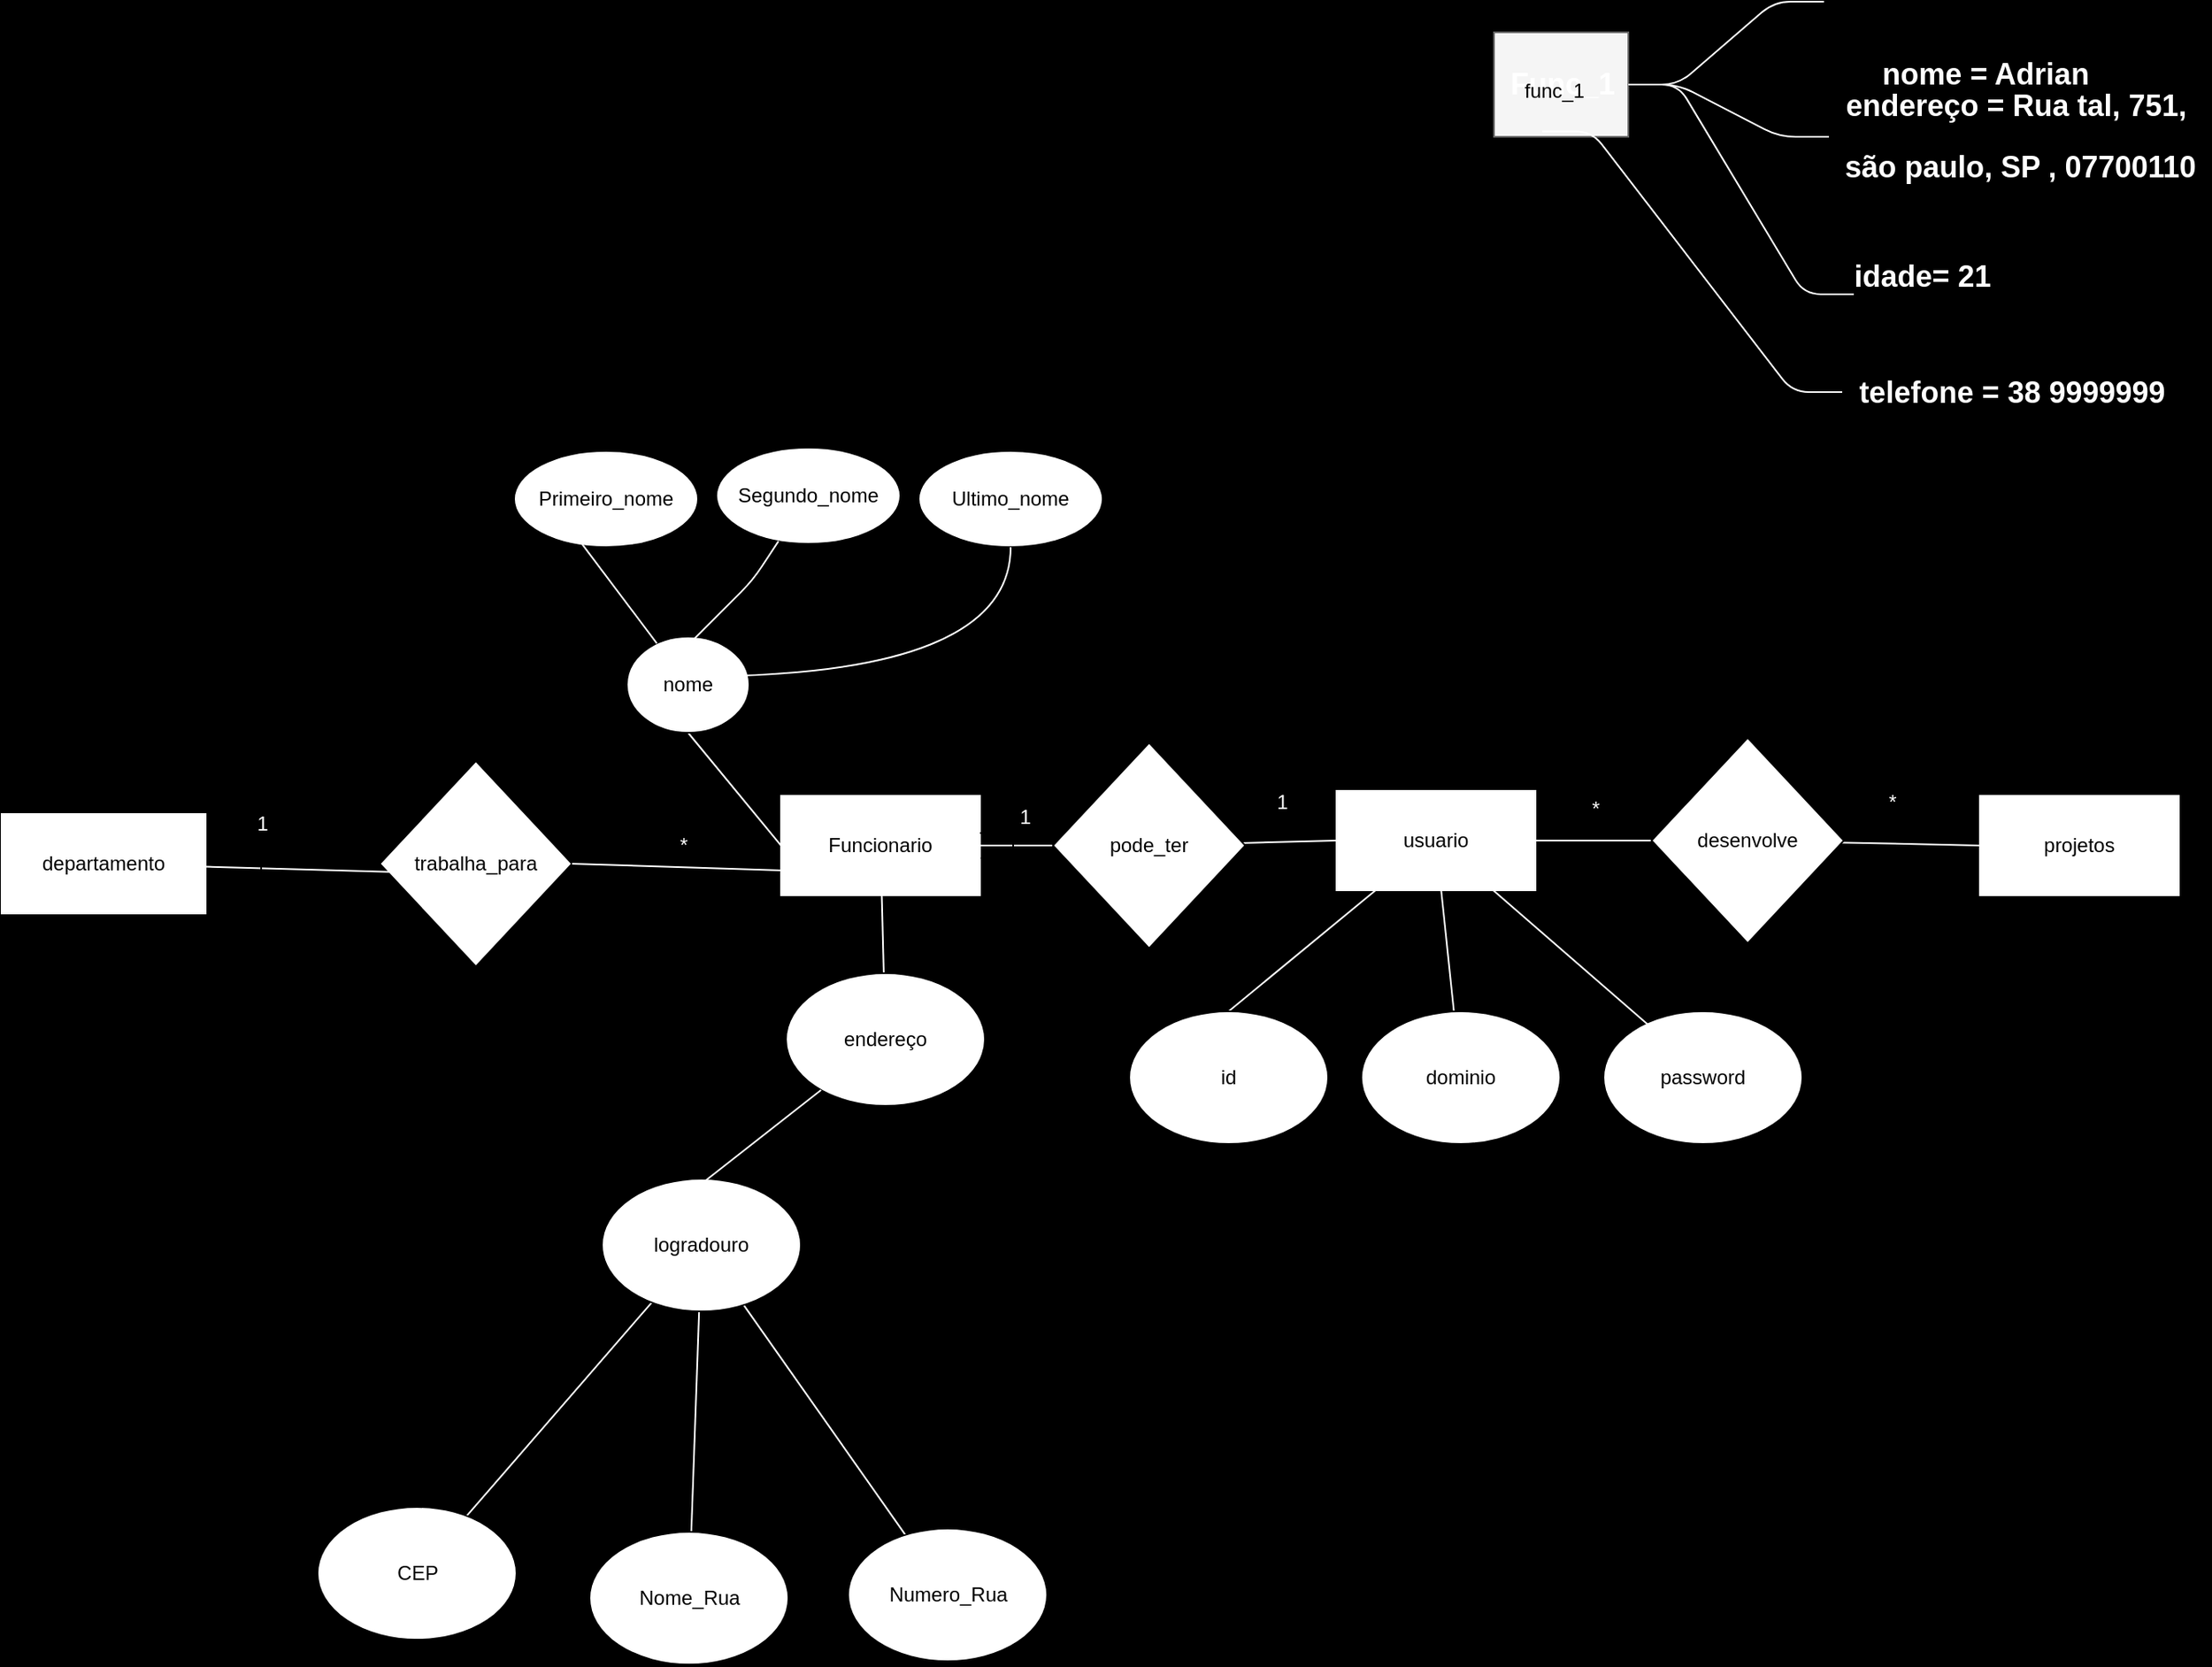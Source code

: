 <mxfile>
    <diagram id="6IQLktUHSXBFyGcQcADn" name="Página-1">
        <mxGraphModel dx="1440" dy="1044" grid="0" gridSize="10" guides="1" tooltips="1" connect="1" arrows="1" fold="1" page="0" pageScale="1" pageWidth="827" pageHeight="1169" background="#000000" math="0" shadow="0">
            <root>
                <mxCell id="0"/>
                <mxCell id="1" parent="0"/>
                <mxCell id="20" style="edgeStyle=none;html=1;" edge="1" parent="1" source="9" target="10">
                    <mxGeometry relative="1" as="geometry"/>
                </mxCell>
                <mxCell id="21" style="edgeStyle=none;html=1;strokeColor=#FFFFFF;endArrow=none;endFill=0;" edge="1" parent="1" source="9" target="10">
                    <mxGeometry relative="1" as="geometry"/>
                </mxCell>
                <mxCell id="23" style="edgeStyle=none;html=1;exitX=0;exitY=0.5;exitDx=0;exitDy=0;entryX=0.5;entryY=1;entryDx=0;entryDy=0;strokeColor=#FFFFFF;endArrow=none;endFill=0;" edge="1" parent="1" source="9" target="22">
                    <mxGeometry relative="1" as="geometry"/>
                </mxCell>
                <mxCell id="60" style="edgeStyle=none;shape=connector;rounded=1;html=1;strokeColor=#FFFFFF;align=center;verticalAlign=middle;fontFamily=Helvetica;fontSize=11;fontColor=default;labelBackgroundColor=default;endArrow=none;endFill=0;" edge="1" parent="1" source="9" target="59">
                    <mxGeometry relative="1" as="geometry"/>
                </mxCell>
                <mxCell id="9" value="Funcionario" style="rounded=0;whiteSpace=wrap;html=1;strokeColor=#FFFFFF;" vertex="1" parent="1">
                    <mxGeometry x="167" y="270" width="120" height="60" as="geometry"/>
                </mxCell>
                <mxCell id="15" style="edgeStyle=none;html=1;strokeColor=#FFFFFF;endArrow=none;endFill=0;" edge="1" parent="1" source="30" target="11">
                    <mxGeometry relative="1" as="geometry"/>
                </mxCell>
                <mxCell id="16" style="edgeStyle=none;html=1;strokeColor=#FFFFFF;endArrow=none;endFill=0;" edge="1" parent="1" source="30" target="12">
                    <mxGeometry relative="1" as="geometry"/>
                </mxCell>
                <mxCell id="17" style="edgeStyle=none;html=1;strokeColor=#FFFFFF;endArrow=none;endFill=0;" edge="1" parent="1" source="30" target="13">
                    <mxGeometry relative="1" as="geometry">
                        <mxPoint x="626.996" y="413.404" as="sourcePoint"/>
                        <mxPoint x="705.209" y="543.002" as="targetPoint"/>
                    </mxGeometry>
                </mxCell>
                <mxCell id="10" value="endereço" style="ellipse;whiteSpace=wrap;html=1;" vertex="1" parent="1">
                    <mxGeometry x="170" y="377" width="120" height="80" as="geometry"/>
                </mxCell>
                <mxCell id="11" value="CEP" style="ellipse;whiteSpace=wrap;html=1;" vertex="1" parent="1">
                    <mxGeometry x="-112.5" y="699" width="120" height="80" as="geometry"/>
                </mxCell>
                <mxCell id="12" value="Nome_Rua" style="ellipse;whiteSpace=wrap;html=1;" vertex="1" parent="1">
                    <mxGeometry x="51.5" y="714" width="120" height="80" as="geometry"/>
                </mxCell>
                <mxCell id="13" value="Numero_Rua" style="ellipse;whiteSpace=wrap;html=1;" vertex="1" parent="1">
                    <mxGeometry x="207.5" y="712" width="120" height="80" as="geometry"/>
                </mxCell>
                <mxCell id="18" style="edgeStyle=none;html=1;" edge="1" parent="1" source="9" target="9">
                    <mxGeometry relative="1" as="geometry"/>
                </mxCell>
                <mxCell id="22" value="nome" style="ellipse;whiteSpace=wrap;html=1;" vertex="1" parent="1">
                    <mxGeometry x="74" y="174" width="74" height="58" as="geometry"/>
                </mxCell>
                <mxCell id="24" value="Segundo_nome" style="ellipse;whiteSpace=wrap;html=1;" vertex="1" parent="1">
                    <mxGeometry x="128" y="60" width="111" height="58" as="geometry"/>
                </mxCell>
                <mxCell id="25" value="Primeiro_nome" style="ellipse;whiteSpace=wrap;html=1;" vertex="1" parent="1">
                    <mxGeometry x="6" y="62" width="111" height="58" as="geometry"/>
                </mxCell>
                <mxCell id="26" style="edgeStyle=none;html=1;entryX=0.369;entryY=0.966;entryDx=0;entryDy=0;entryPerimeter=0;strokeColor=#FFFFFF;endArrow=none;endFill=0;" edge="1" parent="1" source="22" target="25">
                    <mxGeometry relative="1" as="geometry"/>
                </mxCell>
                <mxCell id="27" style="edgeStyle=none;html=1;strokeColor=#FFFFFF;endArrow=none;endFill=0;" edge="1" parent="1" target="24">
                    <mxGeometry relative="1" as="geometry">
                        <mxPoint x="102" y="188" as="sourcePoint"/>
                        <mxPoint x="57" y="128" as="targetPoint"/>
                        <Array as="points">
                            <mxPoint x="150" y="140"/>
                        </Array>
                    </mxGeometry>
                </mxCell>
                <mxCell id="28" value="Ultimo_nome" style="ellipse;whiteSpace=wrap;html=1;" vertex="1" parent="1">
                    <mxGeometry x="250" y="62" width="111" height="58" as="geometry"/>
                </mxCell>
                <mxCell id="29" style="edgeStyle=orthogonalEdgeStyle;html=1;strokeColor=#FFFFFF;endArrow=none;endFill=0;curved=1;" edge="1" parent="1" target="28">
                    <mxGeometry relative="1" as="geometry">
                        <mxPoint x="112" y="198" as="sourcePoint"/>
                        <mxPoint x="176" y="126" as="targetPoint"/>
                    </mxGeometry>
                </mxCell>
                <mxCell id="30" value="logradouro" style="ellipse;whiteSpace=wrap;html=1;" vertex="1" parent="1">
                    <mxGeometry x="59" y="501" width="120" height="80" as="geometry"/>
                </mxCell>
                <mxCell id="31" style="edgeStyle=none;html=1;entryX=0.033;entryY=0.588;entryDx=0;entryDy=0;entryPerimeter=0;strokeColor=#FFFFFF;endArrow=none;endFill=0;" edge="1" parent="1" source="10" target="30">
                    <mxGeometry relative="1" as="geometry"/>
                </mxCell>
                <mxCell id="43" style="edgeStyle=entityRelationEdgeStyle;html=1;fontColor=#FFFFFF;endArrow=none;endFill=0;strokeColor=#FFFFFF;" edge="1" parent="1" source="35">
                    <mxGeometry relative="1" as="geometry">
                        <mxPoint x="796" y="-209" as="targetPoint"/>
                    </mxGeometry>
                </mxCell>
                <mxCell id="35" value="&lt;h2&gt;&lt;font style=&quot;color: rgb(255, 255, 255);&quot;&gt;Func_1&lt;/font&gt;&lt;/h2&gt;" style="text;html=1;align=center;verticalAlign=middle;resizable=0;points=[];autosize=1;fillColor=#f5f5f5;fontColor=#333333;strokeColor=#666666;" vertex="1" parent="1">
                    <mxGeometry x="597" y="-190.5" width="81" height="63" as="geometry"/>
                </mxCell>
                <mxCell id="36" value="&lt;h2&gt;&lt;font style=&quot;color: rgb(255, 255, 255);&quot;&gt;nome = Adrian&lt;/font&gt;&lt;/h2&gt;" style="text;html=1;align=center;verticalAlign=middle;resizable=0;points=[];autosize=1;strokeColor=none;fillColor=none;" vertex="1" parent="1">
                    <mxGeometry x="821" y="-197" width="143" height="63" as="geometry"/>
                </mxCell>
                <mxCell id="37" value="&lt;h2&gt;&lt;font style=&quot;color: rgb(255, 255, 255);&quot;&gt;endereço = Rua tal, 751,&amp;nbsp;&lt;/font&gt;&lt;/h2&gt;&lt;h2&gt;&lt;font style=&quot;color: rgb(255, 255, 255);&quot;&gt;são paulo, SP , 07700110&lt;/font&gt;&lt;/h2&gt;" style="text;html=1;align=center;verticalAlign=middle;resizable=0;points=[];autosize=1;strokeColor=none;fillColor=none;" vertex="1" parent="1">
                    <mxGeometry x="799" y="-177.5" width="230" height="100" as="geometry"/>
                </mxCell>
                <mxCell id="38" value="&lt;h2&gt;&lt;font style=&quot;color: rgb(255, 255, 255);&quot;&gt;idade= 21&lt;/font&gt;&lt;/h2&gt;" style="text;html=1;align=center;verticalAlign=middle;resizable=0;points=[];autosize=1;strokeColor=none;fillColor=none;" vertex="1" parent="1">
                    <mxGeometry x="804" y="-74.5" width="101" height="63" as="geometry"/>
                </mxCell>
                <mxCell id="39" value="&lt;h2&gt;&lt;font style=&quot;color: rgb(255, 255, 255);&quot;&gt;telefone = 38 9999999&lt;/font&gt;&lt;/h2&gt;" style="text;html=1;align=center;verticalAlign=middle;resizable=0;points=[];autosize=1;strokeColor=none;fillColor=none;" vertex="1" parent="1">
                    <mxGeometry x="807" y="-5" width="203" height="63" as="geometry"/>
                </mxCell>
                <mxCell id="44" style="edgeStyle=entityRelationEdgeStyle;html=1;fontColor=#FFFFFF;endArrow=none;endFill=0;strokeColor=#FFFFFF;" edge="1" parent="1" source="35" target="37">
                    <mxGeometry relative="1" as="geometry">
                        <mxPoint x="703" y="-147.5" as="sourcePoint"/>
                        <mxPoint x="806" y="-198.5" as="targetPoint"/>
                    </mxGeometry>
                </mxCell>
                <mxCell id="45" style="edgeStyle=entityRelationEdgeStyle;html=1;fontColor=#FFFFFF;endArrow=none;endFill=0;strokeColor=#FFFFFF;exitX=0.358;exitY=0.948;exitDx=0;exitDy=0;exitPerimeter=0;" edge="1" parent="1" source="35" target="39">
                    <mxGeometry relative="1" as="geometry">
                        <mxPoint x="679.716" y="-54.499" as="sourcePoint"/>
                        <mxPoint x="799" y="29" as="targetPoint"/>
                    </mxGeometry>
                </mxCell>
                <mxCell id="47" style="edgeStyle=entityRelationEdgeStyle;html=1;fontColor=#FFFFFF;endArrow=none;endFill=0;strokeColor=#FFFFFF;" edge="1" parent="1" source="35">
                    <mxGeometry relative="1" as="geometry">
                        <mxPoint x="690" y="-112.5" as="sourcePoint"/>
                        <mxPoint x="814" y="-32.5" as="targetPoint"/>
                    </mxGeometry>
                </mxCell>
                <mxCell id="48" value="func_1" style="text;html=1;align=center;verticalAlign=middle;resizable=0;points=[];autosize=1;strokeColor=none;fillColor=none;strokeWidth=22;" vertex="1" parent="1">
                    <mxGeometry x="606" y="-168.5" width="54" height="26" as="geometry"/>
                </mxCell>
                <mxCell id="49" value="departamento" style="rounded=0;whiteSpace=wrap;html=1;strokeColor=#FFFFFF;" vertex="1" parent="1">
                    <mxGeometry x="-303" y="281" width="123" height="60" as="geometry"/>
                </mxCell>
                <mxCell id="50" value="trabalha_para" style="rhombus;whiteSpace=wrap;html=1;" vertex="1" parent="1">
                    <mxGeometry x="-75" y="249" width="116" height="124" as="geometry"/>
                </mxCell>
                <mxCell id="51" style="edgeStyle=none;html=1;entryX=0.082;entryY=0.54;entryDx=0;entryDy=0;entryPerimeter=0;strokeColor=#FFFFFF;endArrow=none;endFill=0;" edge="1" parent="1" source="49" target="50">
                    <mxGeometry relative="1" as="geometry"/>
                </mxCell>
                <mxCell id="54" style="edgeStyle=none;html=1;entryX=1;entryY=0.5;entryDx=0;entryDy=0;strokeColor=#FFFFFF;endArrow=none;endFill=0;exitX=0;exitY=0.75;exitDx=0;exitDy=0;" edge="1" parent="1" source="9" target="50">
                    <mxGeometry relative="1" as="geometry">
                        <mxPoint x="-170" y="321" as="sourcePoint"/>
                        <mxPoint x="-47" y="322" as="targetPoint"/>
                    </mxGeometry>
                </mxCell>
                <mxCell id="56" style="edgeStyle=none;html=1;" edge="1" parent="1" source="55">
                    <mxGeometry relative="1" as="geometry">
                        <mxPoint x="-146.5" y="331.13" as="targetPoint"/>
                    </mxGeometry>
                </mxCell>
                <mxCell id="55" value="&lt;font style=&quot;color: rgb(255, 255, 255);&quot;&gt;1&lt;/font&gt;" style="text;html=1;align=center;verticalAlign=middle;resizable=0;points=[];autosize=1;strokeColor=none;fillColor=none;" vertex="1" parent="1">
                    <mxGeometry x="-159" y="274" width="25" height="26" as="geometry"/>
                </mxCell>
                <mxCell id="57" value="&lt;font style=&quot;color: rgb(255, 255, 255);&quot;&gt;*&lt;/font&gt;" style="text;html=1;align=center;verticalAlign=middle;resizable=0;points=[];autosize=1;strokeColor=none;fillColor=none;perimeterSpacing=4;strokeWidth=5;" vertex="1" parent="1">
                    <mxGeometry x="96" y="287" width="23" height="26" as="geometry"/>
                </mxCell>
                <mxCell id="66" style="edgeStyle=none;shape=connector;rounded=1;html=1;entryX=0.5;entryY=0;entryDx=0;entryDy=0;strokeColor=#FFFFFF;align=center;verticalAlign=middle;fontFamily=Helvetica;fontSize=11;fontColor=default;labelBackgroundColor=default;endArrow=none;endFill=0;" edge="1" parent="1" source="58" target="64">
                    <mxGeometry relative="1" as="geometry"/>
                </mxCell>
                <mxCell id="67" style="edgeStyle=none;shape=connector;rounded=1;html=1;strokeColor=#FFFFFF;align=center;verticalAlign=middle;fontFamily=Helvetica;fontSize=11;fontColor=default;labelBackgroundColor=default;endArrow=none;endFill=0;" edge="1" parent="1" source="58" target="65">
                    <mxGeometry relative="1" as="geometry"/>
                </mxCell>
                <mxCell id="73" style="edgeStyle=none;shape=connector;rounded=1;html=1;entryX=0;entryY=0.5;entryDx=0;entryDy=0;strokeColor=#FFFFFF;align=center;verticalAlign=middle;fontFamily=Helvetica;fontSize=11;fontColor=default;labelBackgroundColor=default;endArrow=none;endFill=0;" edge="1" parent="1" source="58" target="72">
                    <mxGeometry relative="1" as="geometry"/>
                </mxCell>
                <mxCell id="58" value="usuario" style="rounded=0;whiteSpace=wrap;html=1;strokeColor=#FFFFFF;" vertex="1" parent="1">
                    <mxGeometry x="502" y="267" width="120" height="60" as="geometry"/>
                </mxCell>
                <mxCell id="61" style="edgeStyle=none;shape=connector;rounded=1;html=1;entryX=0;entryY=0.5;entryDx=0;entryDy=0;strokeColor=#FFFFFF;align=center;verticalAlign=middle;fontFamily=Helvetica;fontSize=11;fontColor=default;labelBackgroundColor=default;endArrow=none;endFill=0;" edge="1" parent="1" source="59" target="58">
                    <mxGeometry relative="1" as="geometry"/>
                </mxCell>
                <mxCell id="59" value="pode_ter" style="rhombus;whiteSpace=wrap;html=1;" vertex="1" parent="1">
                    <mxGeometry x="331" y="238" width="116" height="124" as="geometry"/>
                </mxCell>
                <mxCell id="62" value="&lt;font style=&quot;color: rgb(255, 255, 255);&quot;&gt;1&lt;/font&gt;" style="text;html=1;align=center;verticalAlign=middle;resizable=0;points=[];autosize=1;strokeColor=none;fillColor=none;perimeterSpacing=4;strokeWidth=5;" vertex="1" parent="1">
                    <mxGeometry x="301" y="270" width="25" height="26" as="geometry"/>
                </mxCell>
                <mxCell id="63" value="&lt;font style=&quot;color: rgb(255, 255, 255);&quot;&gt;1&lt;/font&gt;" style="text;html=1;align=center;verticalAlign=middle;resizable=0;points=[];autosize=1;strokeColor=none;fillColor=none;perimeterSpacing=4;strokeWidth=5;" vertex="1" parent="1">
                    <mxGeometry x="456" y="261" width="25" height="26" as="geometry"/>
                </mxCell>
                <mxCell id="64" value="id" style="ellipse;whiteSpace=wrap;html=1;" vertex="1" parent="1">
                    <mxGeometry x="377" y="400" width="120" height="80" as="geometry"/>
                </mxCell>
                <mxCell id="65" value="dominio" style="ellipse;whiteSpace=wrap;html=1;" vertex="1" parent="1">
                    <mxGeometry x="517" y="400" width="120" height="80" as="geometry"/>
                </mxCell>
                <mxCell id="68" value="password" style="ellipse;whiteSpace=wrap;html=1;" vertex="1" parent="1">
                    <mxGeometry x="663" y="400" width="120" height="80" as="geometry"/>
                </mxCell>
                <mxCell id="69" style="edgeStyle=none;shape=connector;rounded=1;html=1;entryX=0.233;entryY=0.113;entryDx=0;entryDy=0;entryPerimeter=0;strokeColor=#FFFFFF;align=center;verticalAlign=middle;fontFamily=Helvetica;fontSize=11;fontColor=default;labelBackgroundColor=default;endArrow=none;endFill=0;" edge="1" parent="1" source="58" target="68">
                    <mxGeometry relative="1" as="geometry"/>
                </mxCell>
                <mxCell id="70" value="projetos" style="rounded=0;whiteSpace=wrap;html=1;strokeColor=#FFFFFF;" vertex="1" parent="1">
                    <mxGeometry x="890" y="270" width="120" height="60" as="geometry"/>
                </mxCell>
                <mxCell id="74" style="edgeStyle=none;shape=connector;rounded=1;html=1;entryX=0;entryY=0.5;entryDx=0;entryDy=0;strokeColor=#FFFFFF;align=center;verticalAlign=middle;fontFamily=Helvetica;fontSize=11;fontColor=default;labelBackgroundColor=default;endArrow=none;endFill=0;" edge="1" parent="1" source="72" target="70">
                    <mxGeometry relative="1" as="geometry"/>
                </mxCell>
                <mxCell id="72" value="desenvolve" style="rhombus;whiteSpace=wrap;html=1;" vertex="1" parent="1">
                    <mxGeometry x="692" y="235" width="116" height="124" as="geometry"/>
                </mxCell>
                <mxCell id="75" value="&lt;font style=&quot;color: rgb(255, 255, 255);&quot;&gt;*&lt;/font&gt;" style="text;html=1;align=center;verticalAlign=middle;resizable=0;points=[];autosize=1;strokeColor=none;fillColor=none;perimeterSpacing=4;strokeWidth=5;" vertex="1" parent="1">
                    <mxGeometry x="646" y="265" width="23" height="26" as="geometry"/>
                </mxCell>
                <mxCell id="76" value="&lt;font style=&quot;color: rgb(255, 255, 255);&quot;&gt;*&lt;/font&gt;" style="text;html=1;align=center;verticalAlign=middle;resizable=0;points=[];autosize=1;strokeColor=none;fillColor=none;perimeterSpacing=4;strokeWidth=5;" vertex="1" parent="1">
                    <mxGeometry x="825" y="261" width="23" height="26" as="geometry"/>
                </mxCell>
            </root>
        </mxGraphModel>
    </diagram>
</mxfile>
